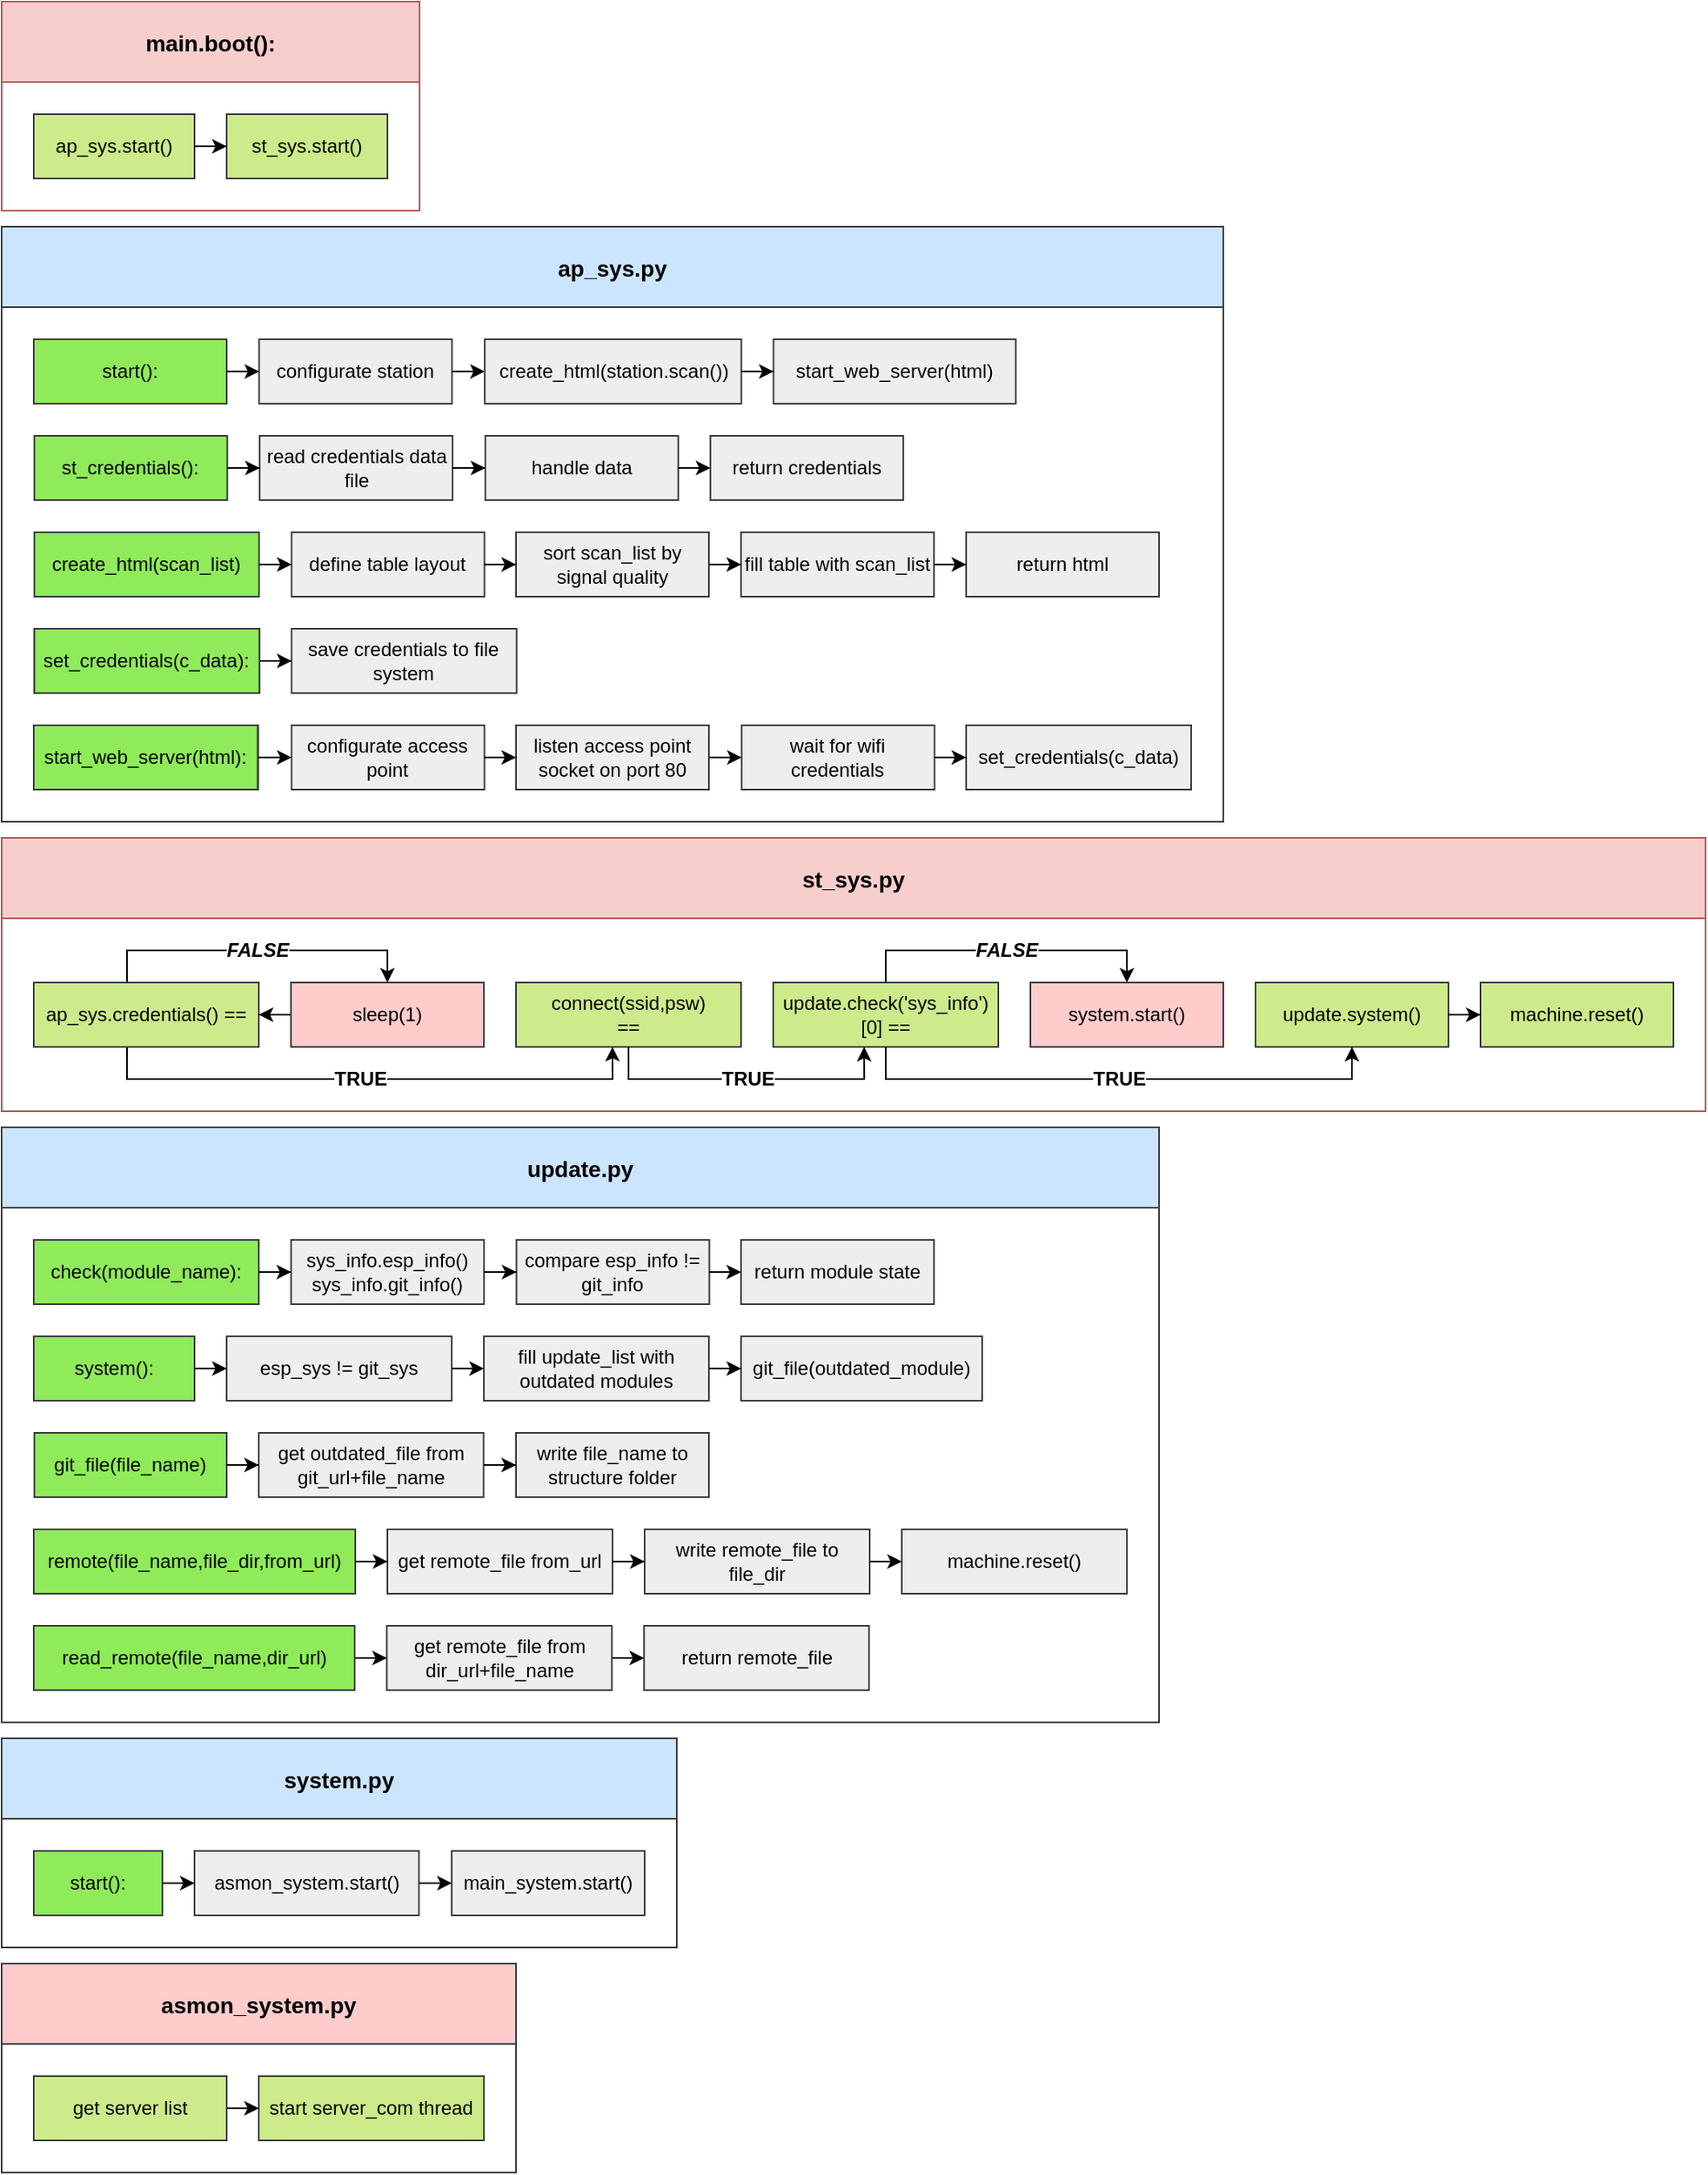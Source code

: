 <mxfile version="13.0.3" type="github">
  <diagram id="C5RBs43oDa-KdzZeNtuy" name="Page-1">
    <mxGraphModel dx="2271" dy="1455" grid="1" gridSize="5" guides="1" tooltips="1" connect="1" arrows="1" fold="1" page="1" pageScale="1" pageWidth="1169" pageHeight="827" math="0" shadow="0">
      <root>
        <mxCell id="WIyWlLk6GJQsqaUBKTNV-0" />
        <mxCell id="WIyWlLk6GJQsqaUBKTNV-1" parent="WIyWlLk6GJQsqaUBKTNV-0" />
        <mxCell id="sFqXj9j-FD1Rk9HO_S2r-0" value="st_sys.py" style="swimlane;strokeColor=#b85450;fillColor=#f8cecc;fontSize=14;startSize=50;flipH=1;swimlaneFillColor=none;" parent="WIyWlLk6GJQsqaUBKTNV-1" vertex="1">
          <mxGeometry x="-580" y="-150" width="1060" height="170" as="geometry">
            <mxRectangle x="13" y="15" width="140" height="48.33" as="alternateBounds" />
          </mxGeometry>
        </mxCell>
        <mxCell id="sFqXj9j-FD1Rk9HO_S2r-7" value="connect(ssid,psw)&lt;br&gt;==" style="rounded=0;whiteSpace=wrap;html=1;fillColor=#cdeb8b;strokeColor=#36393d;" parent="sFqXj9j-FD1Rk9HO_S2r-0" vertex="1">
          <mxGeometry x="320" y="90" width="140" height="40" as="geometry" />
        </mxCell>
        <mxCell id="sFqXj9j-FD1Rk9HO_S2r-116" value="&lt;b&gt;FALSE&lt;/b&gt;" style="edgeStyle=orthogonalEdgeStyle;rounded=0;orthogonalLoop=1;jettySize=auto;html=1;exitX=0.5;exitY=0;exitDx=0;exitDy=0;entryX=0.5;entryY=0;entryDx=0;entryDy=0;fontSize=12;fontColor=#000000;fontStyle=2" parent="sFqXj9j-FD1Rk9HO_S2r-0" source="sFqXj9j-FD1Rk9HO_S2r-48" target="sFqXj9j-FD1Rk9HO_S2r-68" edge="1">
          <mxGeometry relative="1" as="geometry">
            <Array as="points">
              <mxPoint x="577" y="70" />
              <mxPoint x="747" y="70" />
            </Array>
          </mxGeometry>
        </mxCell>
        <mxCell id="sFqXj9j-FD1Rk9HO_S2r-48" value="update.check(&#39;sys_info&#39;)[0] ==" style="rounded=0;whiteSpace=wrap;html=1;fillColor=#cdeb8b;strokeColor=#36393d;" parent="sFqXj9j-FD1Rk9HO_S2r-0" vertex="1">
          <mxGeometry x="480" y="90" width="140" height="40" as="geometry" />
        </mxCell>
        <mxCell id="sFqXj9j-FD1Rk9HO_S2r-57" value="&lt;b&gt;TRUE&lt;/b&gt;" style="edgeStyle=orthogonalEdgeStyle;rounded=0;orthogonalLoop=1;jettySize=auto;html=1;exitX=0.5;exitY=1;exitDx=0;exitDy=0;entryX=0.404;entryY=1;entryDx=0;entryDy=0;fontSize=12;fontColor=#000000;entryPerimeter=0;" parent="sFqXj9j-FD1Rk9HO_S2r-0" source="sFqXj9j-FD1Rk9HO_S2r-7" target="sFqXj9j-FD1Rk9HO_S2r-48" edge="1">
          <mxGeometry relative="1" as="geometry">
            <Array as="points">
              <mxPoint x="407" y="150" />
              <mxPoint x="564" y="150" />
            </Array>
          </mxGeometry>
        </mxCell>
        <mxCell id="sFqXj9j-FD1Rk9HO_S2r-68" value="system.start()" style="rounded=0;whiteSpace=wrap;html=1;fillColor=#ffcccc;strokeColor=#36393d;" parent="sFqXj9j-FD1Rk9HO_S2r-0" vertex="1">
          <mxGeometry x="640" y="90" width="120" height="40" as="geometry" />
        </mxCell>
        <mxCell id="sFqXj9j-FD1Rk9HO_S2r-61" value="update.system()" style="rounded=0;whiteSpace=wrap;html=1;fillColor=#cdeb8b;strokeColor=#36393d;" parent="sFqXj9j-FD1Rk9HO_S2r-0" vertex="1">
          <mxGeometry x="780" y="90" width="120" height="40" as="geometry" />
        </mxCell>
        <mxCell id="sFqXj9j-FD1Rk9HO_S2r-66" value="TRUE" style="edgeStyle=orthogonalEdgeStyle;rounded=0;orthogonalLoop=1;jettySize=auto;html=1;exitX=0.5;exitY=1;exitDx=0;exitDy=0;entryX=0.5;entryY=1;entryDx=0;entryDy=0;fontSize=12;fontColor=#000000;fontStyle=1" parent="sFqXj9j-FD1Rk9HO_S2r-0" source="sFqXj9j-FD1Rk9HO_S2r-48" target="sFqXj9j-FD1Rk9HO_S2r-61" edge="1">
          <mxGeometry relative="1" as="geometry">
            <Array as="points">
              <mxPoint x="577" y="150" />
              <mxPoint x="907" y="150" />
            </Array>
          </mxGeometry>
        </mxCell>
        <mxCell id="sFqXj9j-FD1Rk9HO_S2r-63" value="machine.reset()" style="rounded=0;whiteSpace=wrap;html=1;fillColor=#cdeb8b;strokeColor=#36393d;" parent="sFqXj9j-FD1Rk9HO_S2r-0" vertex="1">
          <mxGeometry x="920" y="90" width="120" height="40" as="geometry" />
        </mxCell>
        <mxCell id="sFqXj9j-FD1Rk9HO_S2r-64" value="" style="edgeStyle=orthogonalEdgeStyle;rounded=0;orthogonalLoop=1;jettySize=auto;html=1;fontSize=12;fontColor=#000000;" parent="sFqXj9j-FD1Rk9HO_S2r-0" source="sFqXj9j-FD1Rk9HO_S2r-61" target="sFqXj9j-FD1Rk9HO_S2r-63" edge="1">
          <mxGeometry relative="1" as="geometry" />
        </mxCell>
        <mxCell id="sFqXj9j-FD1Rk9HO_S2r-12" value="TRUE" style="edgeStyle=orthogonalEdgeStyle;rounded=0;orthogonalLoop=1;jettySize=auto;html=1;exitX=0.5;exitY=1;exitDx=0;exitDy=0;fontColor=#000000;fontStyle=1;fontSize=12;" parent="sFqXj9j-FD1Rk9HO_S2r-0" source="sFqXj9j-FD1Rk9HO_S2r-1" target="sFqXj9j-FD1Rk9HO_S2r-7" edge="1">
          <mxGeometry relative="1" as="geometry">
            <Array as="points">
              <mxPoint x="78" y="150" />
              <mxPoint x="380" y="150" />
            </Array>
          </mxGeometry>
        </mxCell>
        <mxCell id="V16dE78vPSI5KCs1D1ec-8" value="FALSE" style="edgeStyle=orthogonalEdgeStyle;rounded=0;orthogonalLoop=1;jettySize=auto;html=1;entryX=0.5;entryY=0;entryDx=0;entryDy=0;fontStyle=3;fontSize=12;" parent="sFqXj9j-FD1Rk9HO_S2r-0" source="sFqXj9j-FD1Rk9HO_S2r-1" target="V16dE78vPSI5KCs1D1ec-7" edge="1">
          <mxGeometry relative="1" as="geometry">
            <Array as="points">
              <mxPoint x="78" y="70" />
              <mxPoint x="240" y="70" />
            </Array>
          </mxGeometry>
        </mxCell>
        <mxCell id="sFqXj9j-FD1Rk9HO_S2r-1" value="ap_sys.credentials() ==" style="rounded=0;whiteSpace=wrap;html=1;fillColor=#cdeb8b;strokeColor=#36393d;" parent="sFqXj9j-FD1Rk9HO_S2r-0" vertex="1">
          <mxGeometry x="20" y="90" width="140" height="40" as="geometry" />
        </mxCell>
        <mxCell id="V16dE78vPSI5KCs1D1ec-10" style="edgeStyle=orthogonalEdgeStyle;rounded=0;orthogonalLoop=1;jettySize=auto;html=1;exitX=0;exitY=0.5;exitDx=0;exitDy=0;" parent="sFqXj9j-FD1Rk9HO_S2r-0" source="V16dE78vPSI5KCs1D1ec-7" target="sFqXj9j-FD1Rk9HO_S2r-1" edge="1">
          <mxGeometry relative="1" as="geometry" />
        </mxCell>
        <mxCell id="V16dE78vPSI5KCs1D1ec-7" value="sleep(1)" style="rounded=0;whiteSpace=wrap;html=1;fillColor=#ffcccc;strokeColor=#36393d;" parent="sFqXj9j-FD1Rk9HO_S2r-0" vertex="1">
          <mxGeometry x="180" y="90" width="120" height="40" as="geometry" />
        </mxCell>
        <mxCell id="sFqXj9j-FD1Rk9HO_S2r-136" value="update.py" style="swimlane;strokeColor=#36393d;fillColor=#cce5ff;fontSize=14;startSize=50;flipH=1;swimlaneFillColor=none;" parent="WIyWlLk6GJQsqaUBKTNV-1" vertex="1">
          <mxGeometry x="-580" y="30" width="720" height="370" as="geometry">
            <mxRectangle x="-525" y="225" width="140" height="48.33" as="alternateBounds" />
          </mxGeometry>
        </mxCell>
        <mxCell id="sFqXj9j-FD1Rk9HO_S2r-138" value="check(module_name):" style="rounded=0;whiteSpace=wrap;html=1;fillColor=#8FEB59;strokeColor=#36393d;" parent="sFqXj9j-FD1Rk9HO_S2r-136" vertex="1">
          <mxGeometry x="20" y="70" width="140" height="40" as="geometry" />
        </mxCell>
        <mxCell id="sFqXj9j-FD1Rk9HO_S2r-139" value="sys_info.esp_info()&lt;br&gt;sys_info.git_info()" style="rounded=0;whiteSpace=wrap;html=1;fillColor=#eeeeee;strokeColor=#36393d;" parent="sFqXj9j-FD1Rk9HO_S2r-136" vertex="1">
          <mxGeometry x="180.09" y="70" width="120" height="40" as="geometry" />
        </mxCell>
        <mxCell id="sFqXj9j-FD1Rk9HO_S2r-140" value="" style="edgeStyle=orthogonalEdgeStyle;rounded=0;orthogonalLoop=1;jettySize=auto;html=1;fontColor=#000000;" parent="sFqXj9j-FD1Rk9HO_S2r-136" source="sFqXj9j-FD1Rk9HO_S2r-138" target="sFqXj9j-FD1Rk9HO_S2r-139" edge="1">
          <mxGeometry relative="1" as="geometry" />
        </mxCell>
        <mxCell id="sFqXj9j-FD1Rk9HO_S2r-141" value="compare esp_info != git_info" style="rounded=0;whiteSpace=wrap;html=1;fillColor=#eeeeee;strokeColor=#36393d;" parent="sFqXj9j-FD1Rk9HO_S2r-136" vertex="1">
          <mxGeometry x="320.27" y="70" width="120" height="40" as="geometry" />
        </mxCell>
        <mxCell id="sFqXj9j-FD1Rk9HO_S2r-142" value="" style="edgeStyle=orthogonalEdgeStyle;rounded=0;orthogonalLoop=1;jettySize=auto;html=1;fontColor=#000000;" parent="sFqXj9j-FD1Rk9HO_S2r-136" source="sFqXj9j-FD1Rk9HO_S2r-139" target="sFqXj9j-FD1Rk9HO_S2r-141" edge="1">
          <mxGeometry relative="1" as="geometry" />
        </mxCell>
        <mxCell id="sFqXj9j-FD1Rk9HO_S2r-143" value="return module state" style="rounded=0;whiteSpace=wrap;html=1;fillColor=#eeeeee;strokeColor=#36393d;" parent="sFqXj9j-FD1Rk9HO_S2r-136" vertex="1">
          <mxGeometry x="460" y="70" width="120" height="40" as="geometry" />
        </mxCell>
        <mxCell id="sFqXj9j-FD1Rk9HO_S2r-144" style="edgeStyle=orthogonalEdgeStyle;rounded=0;orthogonalLoop=1;jettySize=auto;html=1;exitX=1;exitY=0.5;exitDx=0;exitDy=0;entryX=0;entryY=0.5;entryDx=0;entryDy=0;fontColor=#000000;" parent="sFqXj9j-FD1Rk9HO_S2r-136" source="sFqXj9j-FD1Rk9HO_S2r-141" target="sFqXj9j-FD1Rk9HO_S2r-143" edge="1">
          <mxGeometry relative="1" as="geometry" />
        </mxCell>
        <mxCell id="sFqXj9j-FD1Rk9HO_S2r-145" value="system():" style="rounded=0;whiteSpace=wrap;html=1;fillColor=#8FEB59;strokeColor=#36393d;" parent="sFqXj9j-FD1Rk9HO_S2r-136" vertex="1">
          <mxGeometry x="20" y="130" width="100" height="40" as="geometry" />
        </mxCell>
        <mxCell id="sFqXj9j-FD1Rk9HO_S2r-146" value="&lt;span style=&quot;white-space: normal&quot;&gt;esp_sys != git_sys&lt;/span&gt;" style="rounded=0;whiteSpace=wrap;html=1;fillColor=#eeeeee;strokeColor=#36393d;" parent="sFqXj9j-FD1Rk9HO_S2r-136" vertex="1">
          <mxGeometry x="140" y="130" width="140" height="40" as="geometry" />
        </mxCell>
        <mxCell id="sFqXj9j-FD1Rk9HO_S2r-147" value="" style="edgeStyle=orthogonalEdgeStyle;rounded=0;orthogonalLoop=1;jettySize=auto;html=1;fontColor=#000000;" parent="sFqXj9j-FD1Rk9HO_S2r-136" source="sFqXj9j-FD1Rk9HO_S2r-145" target="sFqXj9j-FD1Rk9HO_S2r-146" edge="1">
          <mxGeometry relative="1" as="geometry" />
        </mxCell>
        <mxCell id="sFqXj9j-FD1Rk9HO_S2r-150" value="" style="edgeStyle=orthogonalEdgeStyle;rounded=0;orthogonalLoop=1;jettySize=auto;html=1;fontSize=12;fontColor=#000000;" parent="sFqXj9j-FD1Rk9HO_S2r-136" edge="1">
          <mxGeometry relative="1" as="geometry">
            <mxPoint x="169.82" y="480" as="targetPoint" />
          </mxGeometry>
        </mxCell>
        <mxCell id="sFqXj9j-FD1Rk9HO_S2r-151" value="git_file(file_name)" style="rounded=0;whiteSpace=wrap;html=1;fillColor=#8FEB59;strokeColor=#36393d;" parent="sFqXj9j-FD1Rk9HO_S2r-136" vertex="1">
          <mxGeometry x="20.36" y="190" width="119.64" height="40" as="geometry" />
        </mxCell>
        <mxCell id="sFqXj9j-FD1Rk9HO_S2r-152" value="get outdated_file from git_url+file_name" style="rounded=0;whiteSpace=wrap;html=1;fillColor=#eeeeee;strokeColor=#36393d;" parent="sFqXj9j-FD1Rk9HO_S2r-136" vertex="1">
          <mxGeometry x="160" y="190" width="139.82" height="40" as="geometry" />
        </mxCell>
        <mxCell id="sFqXj9j-FD1Rk9HO_S2r-153" value="" style="edgeStyle=orthogonalEdgeStyle;rounded=0;orthogonalLoop=1;jettySize=auto;html=1;fontSize=12;fontColor=#000000;" parent="sFqXj9j-FD1Rk9HO_S2r-136" source="sFqXj9j-FD1Rk9HO_S2r-151" target="sFqXj9j-FD1Rk9HO_S2r-152" edge="1">
          <mxGeometry relative="1" as="geometry" />
        </mxCell>
        <mxCell id="sFqXj9j-FD1Rk9HO_S2r-154" value="write file_name to structure folder" style="rounded=0;whiteSpace=wrap;html=1;fillColor=#eeeeee;strokeColor=#36393d;" parent="sFqXj9j-FD1Rk9HO_S2r-136" vertex="1">
          <mxGeometry x="320" y="190" width="120" height="40" as="geometry" />
        </mxCell>
        <mxCell id="sFqXj9j-FD1Rk9HO_S2r-155" value="" style="edgeStyle=orthogonalEdgeStyle;rounded=0;orthogonalLoop=1;jettySize=auto;html=1;fontSize=12;fontColor=#000000;" parent="sFqXj9j-FD1Rk9HO_S2r-136" source="sFqXj9j-FD1Rk9HO_S2r-152" target="sFqXj9j-FD1Rk9HO_S2r-154" edge="1">
          <mxGeometry relative="1" as="geometry" />
        </mxCell>
        <mxCell id="sFqXj9j-FD1Rk9HO_S2r-160" value="remote(file_name,file_dir,from_url)" style="rounded=0;whiteSpace=wrap;html=1;fillColor=#8FEB59;strokeColor=#36393d;" parent="sFqXj9j-FD1Rk9HO_S2r-136" vertex="1">
          <mxGeometry x="20" y="250" width="200" height="40" as="geometry" />
        </mxCell>
        <mxCell id="sFqXj9j-FD1Rk9HO_S2r-161" value="get&amp;nbsp;remote_file from_url" style="rounded=0;whiteSpace=wrap;html=1;fillColor=#eeeeee;strokeColor=#36393d;" parent="sFqXj9j-FD1Rk9HO_S2r-136" vertex="1">
          <mxGeometry x="240" y="250" width="140" height="40" as="geometry" />
        </mxCell>
        <mxCell id="sFqXj9j-FD1Rk9HO_S2r-162" value="" style="edgeStyle=orthogonalEdgeStyle;rounded=0;orthogonalLoop=1;jettySize=auto;html=1;fontSize=12;fontColor=#000000;" parent="sFqXj9j-FD1Rk9HO_S2r-136" source="sFqXj9j-FD1Rk9HO_S2r-160" target="sFqXj9j-FD1Rk9HO_S2r-161" edge="1">
          <mxGeometry relative="1" as="geometry" />
        </mxCell>
        <mxCell id="zcJ5I-l-C7TfXRJ-jwJR-1" value="" style="edgeStyle=orthogonalEdgeStyle;rounded=0;orthogonalLoop=1;jettySize=auto;html=1;" parent="sFqXj9j-FD1Rk9HO_S2r-136" source="sFqXj9j-FD1Rk9HO_S2r-163" target="zcJ5I-l-C7TfXRJ-jwJR-0" edge="1">
          <mxGeometry relative="1" as="geometry" />
        </mxCell>
        <mxCell id="sFqXj9j-FD1Rk9HO_S2r-163" value="write&amp;nbsp;remote_file to file_dir" style="rounded=0;whiteSpace=wrap;html=1;fillColor=#eeeeee;strokeColor=#36393d;" parent="sFqXj9j-FD1Rk9HO_S2r-136" vertex="1">
          <mxGeometry x="400" y="250" width="140" height="40" as="geometry" />
        </mxCell>
        <mxCell id="zcJ5I-l-C7TfXRJ-jwJR-0" value="machine.reset()" style="rounded=0;whiteSpace=wrap;html=1;fillColor=#eeeeee;strokeColor=#36393d;" parent="sFqXj9j-FD1Rk9HO_S2r-136" vertex="1">
          <mxGeometry x="560" y="250" width="140" height="40" as="geometry" />
        </mxCell>
        <mxCell id="sFqXj9j-FD1Rk9HO_S2r-164" value="" style="edgeStyle=orthogonalEdgeStyle;rounded=0;orthogonalLoop=1;jettySize=auto;html=1;fontSize=12;fontColor=#000000;" parent="sFqXj9j-FD1Rk9HO_S2r-136" source="sFqXj9j-FD1Rk9HO_S2r-161" target="sFqXj9j-FD1Rk9HO_S2r-163" edge="1">
          <mxGeometry relative="1" as="geometry" />
        </mxCell>
        <mxCell id="sFqXj9j-FD1Rk9HO_S2r-167" value="" style="edgeStyle=orthogonalEdgeStyle;rounded=0;orthogonalLoop=1;jettySize=auto;html=1;fontSize=12;fontColor=#000000;" parent="sFqXj9j-FD1Rk9HO_S2r-136" edge="1">
          <mxGeometry relative="1" as="geometry">
            <mxPoint x="929.47" y="405" as="sourcePoint" />
          </mxGeometry>
        </mxCell>
        <mxCell id="sFqXj9j-FD1Rk9HO_S2r-168" value="&lt;span style=&quot;white-space: normal&quot;&gt;fill update_list with outdated modules&lt;/span&gt;" style="rounded=0;whiteSpace=wrap;html=1;fillColor=#eeeeee;strokeColor=#36393d;" parent="sFqXj9j-FD1Rk9HO_S2r-136" vertex="1">
          <mxGeometry x="300" y="130" width="140" height="40" as="geometry" />
        </mxCell>
        <mxCell id="sFqXj9j-FD1Rk9HO_S2r-169" value="git_file(outdated_module)" style="rounded=0;whiteSpace=wrap;html=1;fillColor=#eeeeee;strokeColor=#36393d;" parent="sFqXj9j-FD1Rk9HO_S2r-136" vertex="1">
          <mxGeometry x="460" y="130" width="150" height="40" as="geometry" />
        </mxCell>
        <mxCell id="sFqXj9j-FD1Rk9HO_S2r-170" value="" style="edgeStyle=orthogonalEdgeStyle;rounded=0;orthogonalLoop=1;jettySize=auto;html=1;fontSize=12;fontColor=#000000;" parent="sFqXj9j-FD1Rk9HO_S2r-136" source="sFqXj9j-FD1Rk9HO_S2r-168" target="sFqXj9j-FD1Rk9HO_S2r-169" edge="1">
          <mxGeometry relative="1" as="geometry" />
        </mxCell>
        <mxCell id="sFqXj9j-FD1Rk9HO_S2r-171" style="edgeStyle=orthogonalEdgeStyle;rounded=0;orthogonalLoop=1;jettySize=auto;html=1;exitX=1;exitY=0.5;exitDx=0;exitDy=0;entryX=0;entryY=0.5;entryDx=0;entryDy=0;fontSize=12;fontColor=#000000;" parent="sFqXj9j-FD1Rk9HO_S2r-136" source="sFqXj9j-FD1Rk9HO_S2r-146" target="sFqXj9j-FD1Rk9HO_S2r-168" edge="1">
          <mxGeometry relative="1" as="geometry" />
        </mxCell>
        <mxCell id="sFqXj9j-FD1Rk9HO_S2r-174" value="" style="edgeStyle=orthogonalEdgeStyle;rounded=0;orthogonalLoop=1;jettySize=auto;html=1;fontSize=12;fontColor=#000000;" parent="sFqXj9j-FD1Rk9HO_S2r-136" edge="1">
          <mxGeometry relative="1" as="geometry">
            <mxPoint x="290.18" y="405" as="sourcePoint" />
          </mxGeometry>
        </mxCell>
        <mxCell id="sFqXj9j-FD1Rk9HO_S2r-177" value="" style="edgeStyle=orthogonalEdgeStyle;rounded=0;orthogonalLoop=1;jettySize=auto;html=1;fontSize=12;fontColor=#000000;" parent="sFqXj9j-FD1Rk9HO_S2r-136" edge="1">
          <mxGeometry relative="1" as="geometry">
            <mxPoint x="780" y="405" as="sourcePoint" />
          </mxGeometry>
        </mxCell>
        <mxCell id="sFqXj9j-FD1Rk9HO_S2r-179" value="" style="edgeStyle=orthogonalEdgeStyle;rounded=0;orthogonalLoop=1;jettySize=auto;html=1;fontSize=12;fontColor=#000000;" parent="sFqXj9j-FD1Rk9HO_S2r-136" edge="1">
          <mxGeometry relative="1" as="geometry">
            <mxPoint x="609.47" y="405" as="sourcePoint" />
          </mxGeometry>
        </mxCell>
        <mxCell id="sFqXj9j-FD1Rk9HO_S2r-180" value="" style="edgeStyle=orthogonalEdgeStyle;rounded=0;orthogonalLoop=1;jettySize=auto;html=1;fontSize=12;fontColor=#000000;" parent="sFqXj9j-FD1Rk9HO_S2r-136" edge="1">
          <mxGeometry relative="1" as="geometry">
            <mxPoint x="149.47" y="405" as="sourcePoint" />
          </mxGeometry>
        </mxCell>
        <mxCell id="MxByenE4n9mMxRsgoZ1--0" style="edgeStyle=orthogonalEdgeStyle;rounded=0;orthogonalLoop=1;jettySize=auto;html=1;entryX=0;entryY=0.5;entryDx=0;entryDy=0;" parent="sFqXj9j-FD1Rk9HO_S2r-136" source="ikcgTIsnZ6uALxg6JMiN-1" target="ikcgTIsnZ6uALxg6JMiN-2" edge="1">
          <mxGeometry relative="1" as="geometry" />
        </mxCell>
        <mxCell id="ikcgTIsnZ6uALxg6JMiN-1" value="read_remote(file_name,dir_url)" style="rounded=0;whiteSpace=wrap;html=1;fillColor=#8FEB59;strokeColor=#36393d;" parent="sFqXj9j-FD1Rk9HO_S2r-136" vertex="1">
          <mxGeometry x="20" y="310" width="199.64" height="40" as="geometry" />
        </mxCell>
        <mxCell id="MxByenE4n9mMxRsgoZ1--1" style="edgeStyle=orthogonalEdgeStyle;rounded=0;orthogonalLoop=1;jettySize=auto;html=1;" parent="sFqXj9j-FD1Rk9HO_S2r-136" source="ikcgTIsnZ6uALxg6JMiN-2" target="ikcgTIsnZ6uALxg6JMiN-3" edge="1">
          <mxGeometry relative="1" as="geometry" />
        </mxCell>
        <mxCell id="ikcgTIsnZ6uALxg6JMiN-2" value="get&amp;nbsp;remote_file from dir_url+file_name" style="rounded=0;whiteSpace=wrap;html=1;fillColor=#eeeeee;strokeColor=#36393d;" parent="sFqXj9j-FD1Rk9HO_S2r-136" vertex="1">
          <mxGeometry x="239.64" y="310" width="140" height="40" as="geometry" />
        </mxCell>
        <mxCell id="ikcgTIsnZ6uALxg6JMiN-3" value="return remote_file" style="rounded=0;whiteSpace=wrap;html=1;fillColor=#eeeeee;strokeColor=#36393d;" parent="sFqXj9j-FD1Rk9HO_S2r-136" vertex="1">
          <mxGeometry x="399.64" y="310" width="140" height="40" as="geometry" />
        </mxCell>
        <mxCell id="zcJ5I-l-C7TfXRJ-jwJR-2" value="system.py" style="swimlane;strokeColor=#36393d;fillColor=#cce5ff;fontSize=14;startSize=50;flipH=1;swimlaneFillColor=none;" parent="WIyWlLk6GJQsqaUBKTNV-1" vertex="1">
          <mxGeometry x="-580" y="410" width="420" height="130" as="geometry">
            <mxRectangle x="-525" y="225" width="140" height="48.33" as="alternateBounds" />
          </mxGeometry>
        </mxCell>
        <mxCell id="zcJ5I-l-C7TfXRJ-jwJR-3" value="start():" style="rounded=0;whiteSpace=wrap;html=1;fillColor=#8FEB59;strokeColor=#36393d;" parent="zcJ5I-l-C7TfXRJ-jwJR-2" vertex="1">
          <mxGeometry x="20" y="70" width="80" height="40" as="geometry" />
        </mxCell>
        <mxCell id="MxByenE4n9mMxRsgoZ1--5" value="" style="edgeStyle=orthogonalEdgeStyle;rounded=0;orthogonalLoop=1;jettySize=auto;html=1;" parent="zcJ5I-l-C7TfXRJ-jwJR-2" source="zcJ5I-l-C7TfXRJ-jwJR-4" target="MxByenE4n9mMxRsgoZ1--4" edge="1">
          <mxGeometry relative="1" as="geometry" />
        </mxCell>
        <mxCell id="zcJ5I-l-C7TfXRJ-jwJR-4" value="asmon_system.start()" style="rounded=0;whiteSpace=wrap;html=1;fillColor=#eeeeee;strokeColor=#36393d;" parent="zcJ5I-l-C7TfXRJ-jwJR-2" vertex="1">
          <mxGeometry x="120" y="70" width="139.64" height="40" as="geometry" />
        </mxCell>
        <mxCell id="MxByenE4n9mMxRsgoZ1--4" value="main_system.start()" style="rounded=0;whiteSpace=wrap;html=1;fillColor=#eeeeee;strokeColor=#36393d;" parent="zcJ5I-l-C7TfXRJ-jwJR-2" vertex="1">
          <mxGeometry x="280" y="70" width="120" height="40" as="geometry" />
        </mxCell>
        <mxCell id="zcJ5I-l-C7TfXRJ-jwJR-5" value="" style="edgeStyle=orthogonalEdgeStyle;rounded=0;orthogonalLoop=1;jettySize=auto;html=1;fontColor=#000000;" parent="zcJ5I-l-C7TfXRJ-jwJR-2" source="zcJ5I-l-C7TfXRJ-jwJR-3" target="zcJ5I-l-C7TfXRJ-jwJR-4" edge="1">
          <mxGeometry relative="1" as="geometry" />
        </mxCell>
        <mxCell id="zcJ5I-l-C7TfXRJ-jwJR-13" value="" style="edgeStyle=orthogonalEdgeStyle;rounded=0;orthogonalLoop=1;jettySize=auto;html=1;fontSize=12;fontColor=#000000;" parent="zcJ5I-l-C7TfXRJ-jwJR-2" edge="1">
          <mxGeometry relative="1" as="geometry">
            <mxPoint x="169.82" y="480" as="targetPoint" />
          </mxGeometry>
        </mxCell>
        <mxCell id="zcJ5I-l-C7TfXRJ-jwJR-26" value="" style="edgeStyle=orthogonalEdgeStyle;rounded=0;orthogonalLoop=1;jettySize=auto;html=1;fontSize=12;fontColor=#000000;" parent="zcJ5I-l-C7TfXRJ-jwJR-2" edge="1">
          <mxGeometry relative="1" as="geometry">
            <mxPoint x="929.47" y="405" as="sourcePoint" />
          </mxGeometry>
        </mxCell>
        <mxCell id="zcJ5I-l-C7TfXRJ-jwJR-31" value="" style="edgeStyle=orthogonalEdgeStyle;rounded=0;orthogonalLoop=1;jettySize=auto;html=1;fontSize=12;fontColor=#000000;" parent="zcJ5I-l-C7TfXRJ-jwJR-2" edge="1">
          <mxGeometry relative="1" as="geometry">
            <mxPoint x="290.18" y="405" as="sourcePoint" />
          </mxGeometry>
        </mxCell>
        <mxCell id="zcJ5I-l-C7TfXRJ-jwJR-32" value="" style="edgeStyle=orthogonalEdgeStyle;rounded=0;orthogonalLoop=1;jettySize=auto;html=1;fontSize=12;fontColor=#000000;" parent="zcJ5I-l-C7TfXRJ-jwJR-2" edge="1">
          <mxGeometry relative="1" as="geometry">
            <mxPoint x="780" y="405" as="sourcePoint" />
          </mxGeometry>
        </mxCell>
        <mxCell id="zcJ5I-l-C7TfXRJ-jwJR-33" value="" style="edgeStyle=orthogonalEdgeStyle;rounded=0;orthogonalLoop=1;jettySize=auto;html=1;fontSize=12;fontColor=#000000;" parent="zcJ5I-l-C7TfXRJ-jwJR-2" edge="1">
          <mxGeometry relative="1" as="geometry">
            <mxPoint x="609.47" y="405" as="sourcePoint" />
          </mxGeometry>
        </mxCell>
        <mxCell id="zcJ5I-l-C7TfXRJ-jwJR-34" value="" style="edgeStyle=orthogonalEdgeStyle;rounded=0;orthogonalLoop=1;jettySize=auto;html=1;fontSize=12;fontColor=#000000;" parent="zcJ5I-l-C7TfXRJ-jwJR-2" edge="1">
          <mxGeometry relative="1" as="geometry">
            <mxPoint x="149.47" y="405" as="sourcePoint" />
          </mxGeometry>
        </mxCell>
        <mxCell id="zcJ5I-l-C7TfXRJ-jwJR-37" value="asmon_system.py" style="swimlane;strokeColor=#36393d;fillColor=#ffcccc;fontSize=14;startSize=50;flipH=1;swimlaneFillColor=none;" parent="WIyWlLk6GJQsqaUBKTNV-1" vertex="1">
          <mxGeometry x="-580" y="550" width="320" height="130" as="geometry">
            <mxRectangle x="-525" y="225" width="140" height="48.33" as="alternateBounds" />
          </mxGeometry>
        </mxCell>
        <mxCell id="zcJ5I-l-C7TfXRJ-jwJR-40" value="" style="edgeStyle=orthogonalEdgeStyle;rounded=0;orthogonalLoop=1;jettySize=auto;html=1;fontColor=#000000;" parent="zcJ5I-l-C7TfXRJ-jwJR-37" edge="1">
          <mxGeometry relative="1" as="geometry">
            <mxPoint x="129.82" y="90" as="sourcePoint" />
          </mxGeometry>
        </mxCell>
        <mxCell id="zcJ5I-l-C7TfXRJ-jwJR-41" value="" style="edgeStyle=orthogonalEdgeStyle;rounded=0;orthogonalLoop=1;jettySize=auto;html=1;fontSize=12;fontColor=#000000;" parent="zcJ5I-l-C7TfXRJ-jwJR-37" edge="1">
          <mxGeometry relative="1" as="geometry">
            <mxPoint x="169.82" y="480" as="targetPoint" />
          </mxGeometry>
        </mxCell>
        <mxCell id="zcJ5I-l-C7TfXRJ-jwJR-42" value="" style="edgeStyle=orthogonalEdgeStyle;rounded=0;orthogonalLoop=1;jettySize=auto;html=1;fontSize=12;fontColor=#000000;" parent="zcJ5I-l-C7TfXRJ-jwJR-37" edge="1">
          <mxGeometry relative="1" as="geometry">
            <mxPoint x="929.47" y="405" as="sourcePoint" />
          </mxGeometry>
        </mxCell>
        <mxCell id="zcJ5I-l-C7TfXRJ-jwJR-43" value="" style="edgeStyle=orthogonalEdgeStyle;rounded=0;orthogonalLoop=1;jettySize=auto;html=1;fontSize=12;fontColor=#000000;" parent="zcJ5I-l-C7TfXRJ-jwJR-37" edge="1">
          <mxGeometry relative="1" as="geometry">
            <mxPoint x="290.18" y="405" as="sourcePoint" />
          </mxGeometry>
        </mxCell>
        <mxCell id="zcJ5I-l-C7TfXRJ-jwJR-44" value="" style="edgeStyle=orthogonalEdgeStyle;rounded=0;orthogonalLoop=1;jettySize=auto;html=1;fontSize=12;fontColor=#000000;" parent="zcJ5I-l-C7TfXRJ-jwJR-37" edge="1">
          <mxGeometry relative="1" as="geometry">
            <mxPoint x="780" y="405" as="sourcePoint" />
          </mxGeometry>
        </mxCell>
        <mxCell id="zcJ5I-l-C7TfXRJ-jwJR-45" value="" style="edgeStyle=orthogonalEdgeStyle;rounded=0;orthogonalLoop=1;jettySize=auto;html=1;fontSize=12;fontColor=#000000;" parent="zcJ5I-l-C7TfXRJ-jwJR-37" edge="1">
          <mxGeometry relative="1" as="geometry">
            <mxPoint x="609.47" y="405" as="sourcePoint" />
          </mxGeometry>
        </mxCell>
        <mxCell id="zcJ5I-l-C7TfXRJ-jwJR-46" value="" style="edgeStyle=orthogonalEdgeStyle;rounded=0;orthogonalLoop=1;jettySize=auto;html=1;fontSize=12;fontColor=#000000;" parent="zcJ5I-l-C7TfXRJ-jwJR-37" edge="1">
          <mxGeometry relative="1" as="geometry">
            <mxPoint x="149.47" y="405" as="sourcePoint" />
          </mxGeometry>
        </mxCell>
        <mxCell id="zcJ5I-l-C7TfXRJ-jwJR-50" value="" style="edgeStyle=orthogonalEdgeStyle;rounded=0;orthogonalLoop=1;jettySize=auto;html=1;fontColor=#FFFFFF;" parent="zcJ5I-l-C7TfXRJ-jwJR-37" source="zcJ5I-l-C7TfXRJ-jwJR-48" target="zcJ5I-l-C7TfXRJ-jwJR-49" edge="1">
          <mxGeometry relative="1" as="geometry" />
        </mxCell>
        <mxCell id="zcJ5I-l-C7TfXRJ-jwJR-48" value="get server list" style="rounded=0;whiteSpace=wrap;html=1;fillColor=#cdeb8b;strokeColor=#36393d;" parent="zcJ5I-l-C7TfXRJ-jwJR-37" vertex="1">
          <mxGeometry x="20" y="70" width="120" height="40" as="geometry" />
        </mxCell>
        <mxCell id="zcJ5I-l-C7TfXRJ-jwJR-49" value="start server_com thread" style="rounded=0;whiteSpace=wrap;html=1;fillColor=#cdeb8b;strokeColor=#36393d;" parent="zcJ5I-l-C7TfXRJ-jwJR-37" vertex="1">
          <mxGeometry x="160" y="70" width="140" height="40" as="geometry" />
        </mxCell>
        <mxCell id="p7_M71fogUf13QQzRuLe-36" value="main.boot():" style="swimlane;strokeColor=#b85450;fillColor=#f8cecc;fontSize=14;startSize=50;flipH=1;swimlaneFillColor=none;" parent="WIyWlLk6GJQsqaUBKTNV-1" vertex="1">
          <mxGeometry x="-580" y="-670" width="260" height="130" as="geometry">
            <mxRectangle x="13" y="15" width="140" height="48.33" as="alternateBounds" />
          </mxGeometry>
        </mxCell>
        <mxCell id="p7_M71fogUf13QQzRuLe-42" value="&lt;b&gt;TRUE&lt;/b&gt;" style="edgeStyle=orthogonalEdgeStyle;rounded=0;orthogonalLoop=1;jettySize=auto;html=1;exitX=0.5;exitY=1;exitDx=0;exitDy=0;entryX=0.404;entryY=1;entryDx=0;entryDy=0;fontSize=12;fontColor=#000000;entryPerimeter=0;" parent="p7_M71fogUf13QQzRuLe-36" edge="1">
          <mxGeometry relative="1" as="geometry">
            <Array as="points">
              <mxPoint x="407" y="145" />
              <mxPoint x="564" y="145" />
            </Array>
            <mxPoint x="407.0" y="130.0" as="sourcePoint" />
          </mxGeometry>
        </mxCell>
        <mxCell id="p7_M71fogUf13QQzRuLe-48" value="TRUE" style="edgeStyle=orthogonalEdgeStyle;rounded=0;orthogonalLoop=1;jettySize=auto;html=1;exitX=0.5;exitY=1;exitDx=0;exitDy=0;fontColor=#000000;fontStyle=1;fontSize=12;" parent="p7_M71fogUf13QQzRuLe-36" edge="1">
          <mxGeometry relative="1" as="geometry">
            <Array as="points">
              <mxPoint x="77" y="145" />
              <mxPoint x="380" y="145" />
            </Array>
            <mxPoint x="380" y="130.0" as="targetPoint" />
          </mxGeometry>
        </mxCell>
        <mxCell id="p7_M71fogUf13QQzRuLe-16" value="ap_sys.start()" style="rounded=0;whiteSpace=wrap;html=1;fillColor=#cdeb8b;strokeColor=#36393d;" parent="p7_M71fogUf13QQzRuLe-36" vertex="1">
          <mxGeometry x="20" y="70" width="100" height="40" as="geometry" />
        </mxCell>
        <mxCell id="p7_M71fogUf13QQzRuLe-17" value="st_sys.start()" style="rounded=0;whiteSpace=wrap;html=1;fillColor=#cdeb8b;strokeColor=#36393d;" parent="p7_M71fogUf13QQzRuLe-36" vertex="1">
          <mxGeometry x="140" y="70" width="100" height="40" as="geometry" />
        </mxCell>
        <mxCell id="p7_M71fogUf13QQzRuLe-18" value="" style="edgeStyle=orthogonalEdgeStyle;rounded=0;orthogonalLoop=1;jettySize=auto;html=1;" parent="p7_M71fogUf13QQzRuLe-36" source="p7_M71fogUf13QQzRuLe-16" target="p7_M71fogUf13QQzRuLe-17" edge="1">
          <mxGeometry relative="1" as="geometry" />
        </mxCell>
        <mxCell id="Yus8CHju8V0DyMVJY-k--2" value="ap_sys.py" style="swimlane;strokeColor=#36393d;fillColor=#cce5ff;fontSize=14;startSize=50;flipH=1;swimlaneFillColor=none;" parent="WIyWlLk6GJQsqaUBKTNV-1" vertex="1">
          <mxGeometry x="-580" y="-530" width="760" height="370" as="geometry">
            <mxRectangle x="-525" y="165" width="140" height="48.33" as="alternateBounds" />
          </mxGeometry>
        </mxCell>
        <mxCell id="Yus8CHju8V0DyMVJY-k--3" value="start_web_server(html):" style="rounded=0;whiteSpace=wrap;html=1;fillColor=#8FEB59;strokeColor=#36393d;" parent="Yus8CHju8V0DyMVJY-k--2" vertex="1">
          <mxGeometry x="20.36" y="310" width="139.29" height="40" as="geometry" />
        </mxCell>
        <mxCell id="Yus8CHju8V0DyMVJY-k--4" value="st_credentials():" style="rounded=0;whiteSpace=wrap;html=1;fillColor=#8FEB59;strokeColor=#36393d;" parent="Yus8CHju8V0DyMVJY-k--2" vertex="1">
          <mxGeometry x="20.36" y="130" width="120" height="40" as="geometry" />
        </mxCell>
        <mxCell id="Yus8CHju8V0DyMVJY-k--5" value="read credentials data file" style="rounded=0;whiteSpace=wrap;html=1;fillColor=#eeeeee;strokeColor=#36393d;" parent="Yus8CHju8V0DyMVJY-k--2" vertex="1">
          <mxGeometry x="160.54" y="130" width="120" height="40" as="geometry" />
        </mxCell>
        <mxCell id="Yus8CHju8V0DyMVJY-k--6" value="" style="edgeStyle=orthogonalEdgeStyle;rounded=0;orthogonalLoop=1;jettySize=auto;html=1;fontColor=#000000;" parent="Yus8CHju8V0DyMVJY-k--2" source="Yus8CHju8V0DyMVJY-k--4" target="Yus8CHju8V0DyMVJY-k--5" edge="1">
          <mxGeometry relative="1" as="geometry" />
        </mxCell>
        <mxCell id="Yus8CHju8V0DyMVJY-k--7" value="handle data" style="rounded=0;whiteSpace=wrap;html=1;fillColor=#eeeeee;strokeColor=#36393d;" parent="Yus8CHju8V0DyMVJY-k--2" vertex="1">
          <mxGeometry x="300.9" y="130" width="120" height="40" as="geometry" />
        </mxCell>
        <mxCell id="Yus8CHju8V0DyMVJY-k--8" value="" style="edgeStyle=orthogonalEdgeStyle;rounded=0;orthogonalLoop=1;jettySize=auto;html=1;fontColor=#000000;" parent="Yus8CHju8V0DyMVJY-k--2" source="Yus8CHju8V0DyMVJY-k--5" target="Yus8CHju8V0DyMVJY-k--7" edge="1">
          <mxGeometry relative="1" as="geometry" />
        </mxCell>
        <mxCell id="Yus8CHju8V0DyMVJY-k--9" value="return credentials" style="rounded=0;whiteSpace=wrap;html=1;fillColor=#eeeeee;strokeColor=#36393d;" parent="Yus8CHju8V0DyMVJY-k--2" vertex="1">
          <mxGeometry x="440.9" y="130" width="120" height="40" as="geometry" />
        </mxCell>
        <mxCell id="Yus8CHju8V0DyMVJY-k--10" style="edgeStyle=orthogonalEdgeStyle;rounded=0;orthogonalLoop=1;jettySize=auto;html=1;exitX=1;exitY=0.5;exitDx=0;exitDy=0;entryX=0;entryY=0.5;entryDx=0;entryDy=0;fontColor=#000000;" parent="Yus8CHju8V0DyMVJY-k--2" source="Yus8CHju8V0DyMVJY-k--7" target="Yus8CHju8V0DyMVJY-k--9" edge="1">
          <mxGeometry relative="1" as="geometry" />
        </mxCell>
        <mxCell id="Yus8CHju8V0DyMVJY-k--11" value="start():" style="rounded=0;whiteSpace=wrap;html=1;fillColor=#8FEB59;strokeColor=#36393d;" parent="Yus8CHju8V0DyMVJY-k--2" vertex="1">
          <mxGeometry x="20" y="70" width="120" height="40" as="geometry" />
        </mxCell>
        <mxCell id="Yus8CHju8V0DyMVJY-k--12" value="configurate station" style="rounded=0;whiteSpace=wrap;html=1;fillColor=#eeeeee;strokeColor=#36393d;" parent="Yus8CHju8V0DyMVJY-k--2" vertex="1">
          <mxGeometry x="160.18" y="70" width="120" height="40" as="geometry" />
        </mxCell>
        <mxCell id="Yus8CHju8V0DyMVJY-k--13" value="" style="edgeStyle=orthogonalEdgeStyle;rounded=0;orthogonalLoop=1;jettySize=auto;html=1;fontColor=#000000;" parent="Yus8CHju8V0DyMVJY-k--2" source="Yus8CHju8V0DyMVJY-k--11" target="Yus8CHju8V0DyMVJY-k--12" edge="1">
          <mxGeometry relative="1" as="geometry" />
        </mxCell>
        <mxCell id="Yus8CHju8V0DyMVJY-k--17" value="create_html(scan_list)" style="rounded=0;whiteSpace=wrap;html=1;fillColor=#8FEB59;strokeColor=#36393d;" parent="Yus8CHju8V0DyMVJY-k--2" vertex="1">
          <mxGeometry x="20.36" y="190" width="139.82" height="40" as="geometry" />
        </mxCell>
        <mxCell id="Yus8CHju8V0DyMVJY-k--18" value="define table layout" style="rounded=0;whiteSpace=wrap;html=1;fillColor=#eeeeee;strokeColor=#36393d;" parent="Yus8CHju8V0DyMVJY-k--2" vertex="1">
          <mxGeometry x="180.36" y="190" width="120" height="40" as="geometry" />
        </mxCell>
        <mxCell id="Yus8CHju8V0DyMVJY-k--19" value="" style="edgeStyle=orthogonalEdgeStyle;rounded=0;orthogonalLoop=1;jettySize=auto;html=1;fontSize=12;fontColor=#000000;" parent="Yus8CHju8V0DyMVJY-k--2" source="Yus8CHju8V0DyMVJY-k--17" target="Yus8CHju8V0DyMVJY-k--18" edge="1">
          <mxGeometry relative="1" as="geometry" />
        </mxCell>
        <mxCell id="Yus8CHju8V0DyMVJY-k--20" value="sort scan_list by signal quality" style="rounded=0;whiteSpace=wrap;html=1;fillColor=#eeeeee;strokeColor=#36393d;" parent="Yus8CHju8V0DyMVJY-k--2" vertex="1">
          <mxGeometry x="320" y="190" width="120" height="40" as="geometry" />
        </mxCell>
        <mxCell id="Yus8CHju8V0DyMVJY-k--21" value="" style="edgeStyle=orthogonalEdgeStyle;rounded=0;orthogonalLoop=1;jettySize=auto;html=1;fontSize=12;fontColor=#000000;" parent="Yus8CHju8V0DyMVJY-k--2" source="Yus8CHju8V0DyMVJY-k--18" target="Yus8CHju8V0DyMVJY-k--20" edge="1">
          <mxGeometry relative="1" as="geometry" />
        </mxCell>
        <mxCell id="Yus8CHju8V0DyMVJY-k--22" value="fill table with scan_list" style="rounded=0;whiteSpace=wrap;html=1;fillColor=#eeeeee;strokeColor=#36393d;" parent="Yus8CHju8V0DyMVJY-k--2" vertex="1">
          <mxGeometry x="460" y="190" width="120" height="40" as="geometry" />
        </mxCell>
        <mxCell id="Yus8CHju8V0DyMVJY-k--23" value="" style="edgeStyle=orthogonalEdgeStyle;rounded=0;orthogonalLoop=1;jettySize=auto;html=1;fontSize=12;fontColor=#000000;" parent="Yus8CHju8V0DyMVJY-k--2" source="Yus8CHju8V0DyMVJY-k--20" target="Yus8CHju8V0DyMVJY-k--22" edge="1">
          <mxGeometry relative="1" as="geometry" />
        </mxCell>
        <mxCell id="Yus8CHju8V0DyMVJY-k--24" value="return html" style="rounded=0;whiteSpace=wrap;html=1;fillColor=#eeeeee;strokeColor=#36393d;" parent="Yus8CHju8V0DyMVJY-k--2" vertex="1">
          <mxGeometry x="600" y="190" width="120" height="40" as="geometry" />
        </mxCell>
        <mxCell id="Yus8CHju8V0DyMVJY-k--25" value="" style="edgeStyle=orthogonalEdgeStyle;rounded=0;orthogonalLoop=1;jettySize=auto;html=1;fontSize=12;fontColor=#000000;" parent="Yus8CHju8V0DyMVJY-k--2" source="Yus8CHju8V0DyMVJY-k--22" target="Yus8CHju8V0DyMVJY-k--24" edge="1">
          <mxGeometry relative="1" as="geometry" />
        </mxCell>
        <mxCell id="Yus8CHju8V0DyMVJY-k--26" value="set_credentials(c_data):" style="rounded=0;whiteSpace=wrap;html=1;fillColor=#8FEB59;strokeColor=#36393d;" parent="Yus8CHju8V0DyMVJY-k--2" vertex="1">
          <mxGeometry x="20.36" y="250" width="140" height="40" as="geometry" />
        </mxCell>
        <mxCell id="Yus8CHju8V0DyMVJY-k--27" value="save credentials to file system" style="rounded=0;whiteSpace=wrap;html=1;fillColor=#eeeeee;strokeColor=#36393d;" parent="Yus8CHju8V0DyMVJY-k--2" vertex="1">
          <mxGeometry x="180.36" y="250" width="140" height="40" as="geometry" />
        </mxCell>
        <mxCell id="Yus8CHju8V0DyMVJY-k--28" value="" style="edgeStyle=orthogonalEdgeStyle;rounded=0;orthogonalLoop=1;jettySize=auto;html=1;fontSize=12;fontColor=#000000;" parent="Yus8CHju8V0DyMVJY-k--2" source="Yus8CHju8V0DyMVJY-k--26" target="Yus8CHju8V0DyMVJY-k--27" edge="1">
          <mxGeometry relative="1" as="geometry" />
        </mxCell>
        <mxCell id="Yus8CHju8V0DyMVJY-k--31" value="wait for wifi credentials" style="rounded=0;whiteSpace=wrap;html=1;fillColor=#eeeeee;strokeColor=#36393d;" parent="Yus8CHju8V0DyMVJY-k--2" vertex="1">
          <mxGeometry x="460.36" y="310" width="120" height="40" as="geometry" />
        </mxCell>
        <mxCell id="Yus8CHju8V0DyMVJY-k--32" value="set_credentials(c_data)" style="rounded=0;whiteSpace=wrap;html=1;fillColor=#eeeeee;strokeColor=#36393d;" parent="Yus8CHju8V0DyMVJY-k--2" vertex="1">
          <mxGeometry x="600" y="310" width="140" height="40" as="geometry" />
        </mxCell>
        <mxCell id="Yus8CHju8V0DyMVJY-k--33" value="" style="edgeStyle=orthogonalEdgeStyle;rounded=0;orthogonalLoop=1;jettySize=auto;html=1;fontSize=12;fontColor=#000000;" parent="Yus8CHju8V0DyMVJY-k--2" source="Yus8CHju8V0DyMVJY-k--31" target="Yus8CHju8V0DyMVJY-k--32" edge="1">
          <mxGeometry relative="1" as="geometry" />
        </mxCell>
        <mxCell id="Yus8CHju8V0DyMVJY-k--34" value="create_html(station.scan())" style="rounded=0;whiteSpace=wrap;html=1;fillColor=#eeeeee;strokeColor=#36393d;" parent="Yus8CHju8V0DyMVJY-k--2" vertex="1">
          <mxGeometry x="300.54" y="70" width="159.64" height="40" as="geometry" />
        </mxCell>
        <mxCell id="Yus8CHju8V0DyMVJY-k--35" value="start_web_server(html)" style="rounded=0;whiteSpace=wrap;html=1;fillColor=#eeeeee;strokeColor=#36393d;" parent="Yus8CHju8V0DyMVJY-k--2" vertex="1">
          <mxGeometry x="480.18" y="70" width="150.71" height="40" as="geometry" />
        </mxCell>
        <mxCell id="Yus8CHju8V0DyMVJY-k--36" value="" style="edgeStyle=orthogonalEdgeStyle;rounded=0;orthogonalLoop=1;jettySize=auto;html=1;fontSize=12;fontColor=#000000;" parent="Yus8CHju8V0DyMVJY-k--2" source="Yus8CHju8V0DyMVJY-k--34" target="Yus8CHju8V0DyMVJY-k--35" edge="1">
          <mxGeometry relative="1" as="geometry" />
        </mxCell>
        <mxCell id="Yus8CHju8V0DyMVJY-k--37" style="edgeStyle=orthogonalEdgeStyle;rounded=0;orthogonalLoop=1;jettySize=auto;html=1;exitX=1;exitY=0.5;exitDx=0;exitDy=0;entryX=0;entryY=0.5;entryDx=0;entryDy=0;fontSize=12;fontColor=#000000;" parent="Yus8CHju8V0DyMVJY-k--2" source="Yus8CHju8V0DyMVJY-k--12" target="Yus8CHju8V0DyMVJY-k--34" edge="1">
          <mxGeometry relative="1" as="geometry" />
        </mxCell>
        <mxCell id="Yus8CHju8V0DyMVJY-k--38" value="configurate access point" style="rounded=0;whiteSpace=wrap;html=1;fillColor=#eeeeee;strokeColor=#36393d;" parent="Yus8CHju8V0DyMVJY-k--2" vertex="1">
          <mxGeometry x="180.36" y="310" width="120" height="40" as="geometry" />
        </mxCell>
        <mxCell id="Yus8CHju8V0DyMVJY-k--39" style="edgeStyle=orthogonalEdgeStyle;rounded=0;orthogonalLoop=1;jettySize=auto;html=1;exitX=1;exitY=0.5;exitDx=0;exitDy=0;entryX=0;entryY=0.5;entryDx=0;entryDy=0;fontSize=12;fontColor=#000000;" parent="Yus8CHju8V0DyMVJY-k--2" source="Yus8CHju8V0DyMVJY-k--40" target="Yus8CHju8V0DyMVJY-k--31" edge="1">
          <mxGeometry relative="1" as="geometry" />
        </mxCell>
        <mxCell id="Yus8CHju8V0DyMVJY-k--40" value="listen access point socket on port 80" style="rounded=0;whiteSpace=wrap;html=1;fillColor=#eeeeee;strokeColor=#36393d;" parent="Yus8CHju8V0DyMVJY-k--2" vertex="1">
          <mxGeometry x="320" y="310" width="120" height="40" as="geometry" />
        </mxCell>
        <mxCell id="Yus8CHju8V0DyMVJY-k--41" value="" style="edgeStyle=orthogonalEdgeStyle;rounded=0;orthogonalLoop=1;jettySize=auto;html=1;fontSize=12;fontColor=#000000;" parent="Yus8CHju8V0DyMVJY-k--2" source="Yus8CHju8V0DyMVJY-k--38" target="Yus8CHju8V0DyMVJY-k--40" edge="1">
          <mxGeometry relative="1" as="geometry" />
        </mxCell>
        <mxCell id="Yus8CHju8V0DyMVJY-k--42" value="" style="edgeStyle=orthogonalEdgeStyle;rounded=0;orthogonalLoop=1;jettySize=auto;html=1;fontSize=12;fontColor=#000000;" parent="Yus8CHju8V0DyMVJY-k--2" source="Yus8CHju8V0DyMVJY-k--3" target="Yus8CHju8V0DyMVJY-k--38" edge="1">
          <mxGeometry relative="1" as="geometry" />
        </mxCell>
        <mxCell id="V16dE78vPSI5KCs1D1ec-19" value="start_web_server(html):" style="rounded=0;whiteSpace=wrap;html=1;fillColor=#8FEB59;strokeColor=#36393d;" parent="Yus8CHju8V0DyMVJY-k--2" vertex="1">
          <mxGeometry x="20" y="310" width="139.29" height="40" as="geometry" />
        </mxCell>
        <mxCell id="V16dE78vPSI5KCs1D1ec-20" value="set_credentials(c_data):" style="rounded=0;whiteSpace=wrap;html=1;fillColor=#8FEB59;strokeColor=#36393d;" parent="Yus8CHju8V0DyMVJY-k--2" vertex="1">
          <mxGeometry x="20.36" y="250" width="140" height="40" as="geometry" />
        </mxCell>
      </root>
    </mxGraphModel>
  </diagram>
</mxfile>
